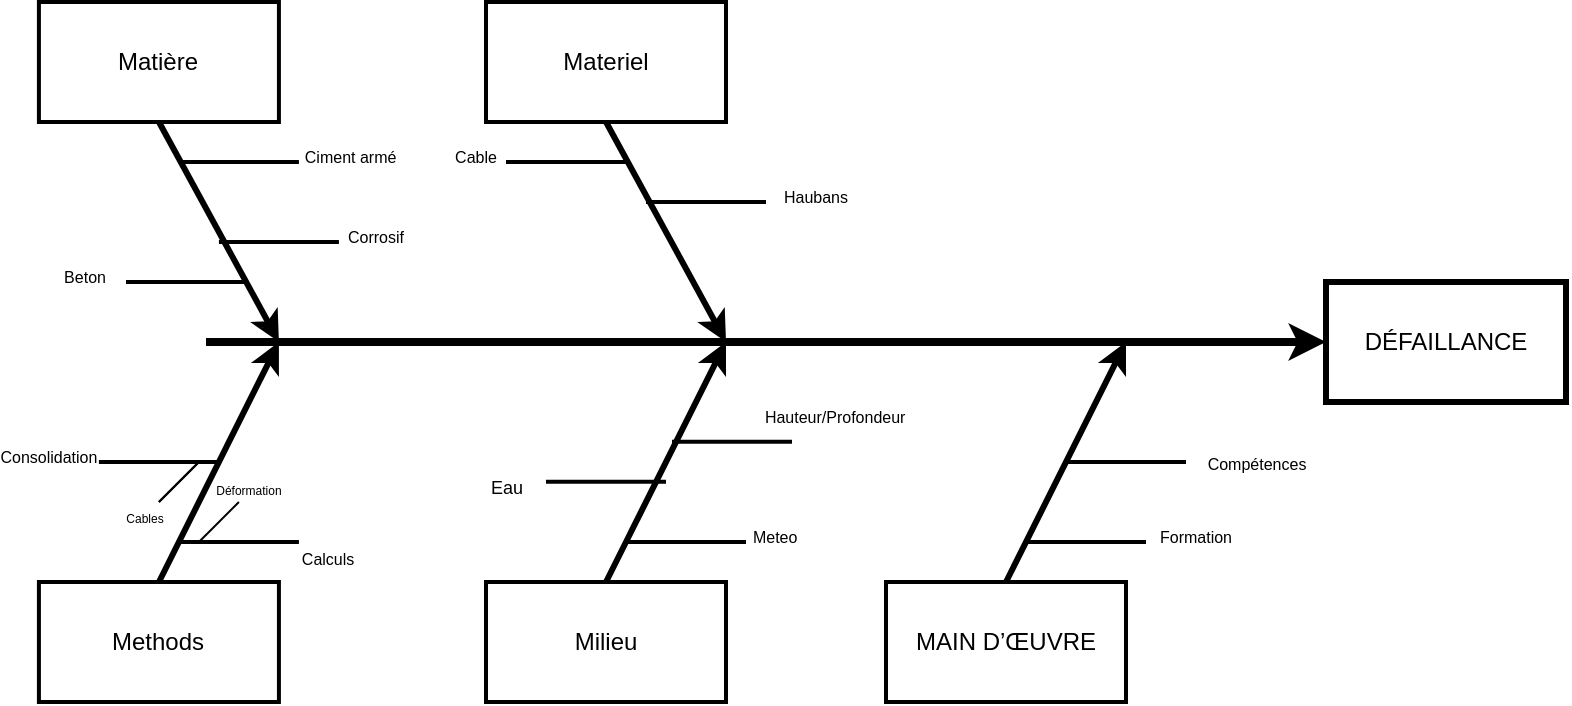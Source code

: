 <mxfile version="26.0.5">
  <diagram name="Page-1" id="4fc8d65c-f3f6-feb3-4d1c-02f59d9f9886">
    <mxGraphModel dx="819" dy="394" grid="1" gridSize="10" guides="1" tooltips="1" connect="1" arrows="1" fold="1" page="1" pageScale="1" pageWidth="826" pageHeight="1169" background="none" math="0" shadow="0">
      <root>
        <mxCell id="0" />
        <mxCell id="1" parent="0" />
        <mxCell id="2" value="Matière" style="whiteSpace=wrap;strokeWidth=2" parent="1" vertex="1">
          <mxGeometry x="36.458" y="110" width="120" height="60" as="geometry" />
        </mxCell>
        <mxCell id="5" value="Methods" style="whiteSpace=wrap;strokeWidth=2" parent="1" vertex="1">
          <mxGeometry x="36.458" y="400" width="120" height="60" as="geometry" />
        </mxCell>
        <mxCell id="8" value="DÉFAILLANCE" style="whiteSpace=wrap;strokeWidth=3" parent="1" vertex="1">
          <mxGeometry x="680" y="250" width="120" height="60" as="geometry" />
        </mxCell>
        <mxCell id="9" value="" style="edgeStyle=none;strokeWidth=4" parent="1" target="8" edge="1">
          <mxGeometry width="100" height="100" relative="1" as="geometry">
            <mxPoint x="120" y="280" as="sourcePoint" />
            <mxPoint x="240" y="230" as="targetPoint" />
          </mxGeometry>
        </mxCell>
        <mxCell id="12" value="" style="edgeStyle=none;exitX=0.5;exitY=1;strokeWidth=3" parent="1" source="2" edge="1">
          <mxGeometry width="100" height="100" relative="1" as="geometry">
            <mxPoint x="96.458" y="190" as="sourcePoint" />
            <mxPoint x="156.458" y="280" as="targetPoint" />
          </mxGeometry>
        </mxCell>
        <mxCell id="15" value="" style="edgeStyle=none;exitX=0.5;exitY=0;strokeWidth=3" parent="1" edge="1">
          <mxGeometry width="100" height="100" relative="1" as="geometry">
            <mxPoint x="96.458" y="400" as="sourcePoint" />
            <mxPoint x="156.458" y="280" as="targetPoint" />
          </mxGeometry>
        </mxCell>
        <mxCell id="19" value="" style="edgeStyle=none;endArrow=none;strokeWidth=2" parent="1" edge="1">
          <mxGeometry width="100" height="100" relative="1" as="geometry">
            <mxPoint x="106.458" y="190" as="sourcePoint" />
            <mxPoint x="166.458" y="190" as="targetPoint" />
          </mxGeometry>
        </mxCell>
        <mxCell id="26" value="" style="edgeStyle=none;endArrow=none;strokeWidth=2" parent="1" edge="1">
          <mxGeometry width="100" height="100" relative="1" as="geometry">
            <mxPoint x="66.458" y="340" as="sourcePoint" />
            <mxPoint x="126.458" y="340" as="targetPoint" />
          </mxGeometry>
        </mxCell>
        <mxCell id="37" value="" style="edgeStyle=none;endArrow=none;strokeWidth=2" parent="1" edge="1">
          <mxGeometry width="100" height="100" relative="1" as="geometry">
            <mxPoint x="106.458" y="380" as="sourcePoint" />
            <mxPoint x="166.458" y="380" as="targetPoint" />
          </mxGeometry>
        </mxCell>
        <mxCell id="47" value="" style="edgeStyle=none;endArrow=none;" parent="1" edge="1">
          <mxGeometry width="100" height="100" relative="1" as="geometry">
            <mxPoint x="116.458" y="380" as="sourcePoint" />
            <mxPoint x="136.458" y="360" as="targetPoint" />
          </mxGeometry>
        </mxCell>
        <mxCell id="50" value="" style="edgeStyle=none;endArrow=none;" parent="1" edge="1">
          <mxGeometry width="100" height="100" relative="1" as="geometry">
            <mxPoint x="96.458" y="360" as="sourcePoint" />
            <mxPoint x="116.458" y="340" as="targetPoint" />
          </mxGeometry>
        </mxCell>
        <mxCell id="52" value="" style="edgeStyle=none;endArrow=none;" parent="1" edge="1">
          <mxGeometry width="100" height="100" relative="1" as="geometry">
            <mxPoint x="96.458" y="360" as="sourcePoint" />
            <mxPoint x="116.458" y="340" as="targetPoint" />
          </mxGeometry>
        </mxCell>
        <mxCell id="120" value="Consolidation" style="text;spacingTop=-5;fontSize=8;align=center;verticalAlign=middle;points=[]" parent="1" vertex="1">
          <mxGeometry x="26.458" y="329.86" width="30" height="20.0" as="geometry" />
        </mxCell>
        <mxCell id="128" value="Cables" style="text;spacingTop=-5;fontSize=6;align=center;verticalAlign=middle;points=[]" parent="1" vertex="1">
          <mxGeometry x="74.514" y="360.972" width="30" height="20.0" as="geometry" />
        </mxCell>
        <mxCell id="137" value="    Ciment armé" style="text;spacingTop=-5;fontSize=8;align=center;verticalAlign=middle;points=[]" parent="1" vertex="1">
          <mxGeometry x="172.852" y="180.002" width="30" height="20.0" as="geometry" />
        </mxCell>
        <mxCell id="142" value="Calculs" style="text;spacingTop=-5;fontSize=8;align=center;verticalAlign=middle;points=[]" parent="1" vertex="1">
          <mxGeometry x="166.042" y="380.972" width="30" height="20.0" as="geometry" />
        </mxCell>
        <mxCell id="143" value="Materiel" style="whiteSpace=wrap;strokeWidth=2" parent="1" vertex="1">
          <mxGeometry x="260" y="110.0" width="120" height="60" as="geometry" />
        </mxCell>
        <mxCell id="144" value="Milieu" style="whiteSpace=wrap;strokeWidth=2" parent="1" vertex="1">
          <mxGeometry x="260" y="400.0" width="120" height="60" as="geometry" />
        </mxCell>
        <mxCell id="145" value="" style="edgeStyle=none;exitX=0.5;exitY=1;strokeWidth=3" parent="1" source="143" edge="1">
          <mxGeometry width="100" height="100" relative="1" as="geometry">
            <mxPoint x="320" y="190.0" as="sourcePoint" />
            <mxPoint x="380" y="280.0" as="targetPoint" />
          </mxGeometry>
        </mxCell>
        <mxCell id="146" value="" style="edgeStyle=none;exitX=0.5;exitY=0;strokeWidth=3" parent="1" edge="1">
          <mxGeometry width="100" height="100" relative="1" as="geometry">
            <mxPoint x="320.0" y="400.0" as="sourcePoint" />
            <mxPoint x="380" y="280.0" as="targetPoint" />
          </mxGeometry>
        </mxCell>
        <mxCell id="147" value="" style="edgeStyle=none;endArrow=none;strokeWidth=2" parent="1" edge="1">
          <mxGeometry width="100" height="100" relative="1" as="geometry">
            <mxPoint x="270.0" y="190.0" as="sourcePoint" />
            <mxPoint x="330" y="190.0" as="targetPoint" />
          </mxGeometry>
        </mxCell>
        <mxCell id="158" value="" style="edgeStyle=none;endArrow=none;strokeWidth=2" parent="1" edge="1">
          <mxGeometry width="100" height="100" relative="1" as="geometry">
            <mxPoint x="330" y="380.0" as="sourcePoint" />
            <mxPoint x="390" y="380.0" as="targetPoint" />
          </mxGeometry>
        </mxCell>
        <mxCell id="176" value="Cable" style="text;spacingTop=-5;fontSize=8;align=center;verticalAlign=middle;points=[]" parent="1" vertex="1">
          <mxGeometry x="240.0" y="180.0" width="30" height="20.0" as="geometry" />
        </mxCell>
        <mxCell id="203" value="Meteo" style="text;spacingTop=-5;fontSize=8;align=center;verticalAlign=middle;points=[]" parent="1" vertex="1">
          <mxGeometry x="389.583" y="370.002" width="30" height="20.0" as="geometry" />
        </mxCell>
        <mxCell id="DOGktHh-hTqbdm5BC6vs-264" value="Déformation" style="text;spacingTop=-5;fontSize=6;align=center;verticalAlign=middle;points=[]" vertex="1" parent="1">
          <mxGeometry x="126.462" y="346.947" width="30" height="20.0" as="geometry" />
        </mxCell>
        <mxCell id="DOGktHh-hTqbdm5BC6vs-267" value="MAIN D’ŒUVRE" style="whiteSpace=wrap;strokeWidth=2" vertex="1" parent="1">
          <mxGeometry x="460" y="400.0" width="120" height="60" as="geometry" />
        </mxCell>
        <mxCell id="DOGktHh-hTqbdm5BC6vs-268" value="" style="edgeStyle=none;exitX=0.5;exitY=0;strokeWidth=3" edge="1" parent="1">
          <mxGeometry width="100" height="100" relative="1" as="geometry">
            <mxPoint x="520.0" y="400.0" as="sourcePoint" />
            <mxPoint x="580" y="280.0" as="targetPoint" />
          </mxGeometry>
        </mxCell>
        <mxCell id="DOGktHh-hTqbdm5BC6vs-269" value="" style="edgeStyle=none;endArrow=none;strokeWidth=2" edge="1" parent="1">
          <mxGeometry width="100" height="100" relative="1" as="geometry">
            <mxPoint x="530" y="380.0" as="sourcePoint" />
            <mxPoint x="590" y="380.0" as="targetPoint" />
          </mxGeometry>
        </mxCell>
        <mxCell id="DOGktHh-hTqbdm5BC6vs-270" value="Formation" style="text;spacingTop=-5;fontSize=8;align=center;verticalAlign=middle;points=[]" vertex="1" parent="1">
          <mxGeometry x="600.003" y="370.002" width="30" height="20.0" as="geometry" />
        </mxCell>
        <mxCell id="DOGktHh-hTqbdm5BC6vs-272" value="" style="edgeStyle=none;endArrow=none;strokeWidth=2" edge="1" parent="1">
          <mxGeometry width="100" height="100" relative="1" as="geometry">
            <mxPoint x="550" y="340" as="sourcePoint" />
            <mxPoint x="610" y="340" as="targetPoint" />
          </mxGeometry>
        </mxCell>
        <mxCell id="DOGktHh-hTqbdm5BC6vs-274" value="&lt;font style=&quot;font-size: 8px;&quot;&gt;Compétences&lt;/font&gt;" style="text;html=1;align=center;verticalAlign=middle;resizable=0;points=[];autosize=1;strokeColor=none;fillColor=none;" vertex="1" parent="1">
          <mxGeometry x="610" y="324.86" width="70" height="30" as="geometry" />
        </mxCell>
        <mxCell id="DOGktHh-hTqbdm5BC6vs-275" value="" style="edgeStyle=none;endArrow=none;strokeWidth=2" edge="1" parent="1">
          <mxGeometry width="100" height="100" relative="1" as="geometry">
            <mxPoint x="126.458" y="230" as="sourcePoint" />
            <mxPoint x="186.458" y="230" as="targetPoint" />
          </mxGeometry>
        </mxCell>
        <mxCell id="DOGktHh-hTqbdm5BC6vs-276" value="Corrosif" style="text;spacingTop=-5;fontSize=8;align=center;verticalAlign=middle;points=[]" vertex="1" parent="1">
          <mxGeometry x="190.002" y="220.002" width="30" height="20.0" as="geometry" />
        </mxCell>
        <mxCell id="DOGktHh-hTqbdm5BC6vs-277" value="" style="edgeStyle=none;endArrow=none;strokeWidth=2" edge="1" parent="1">
          <mxGeometry width="100" height="100" relative="1" as="geometry">
            <mxPoint x="79.998" y="250" as="sourcePoint" />
            <mxPoint x="139.998" y="250" as="targetPoint" />
          </mxGeometry>
        </mxCell>
        <mxCell id="DOGktHh-hTqbdm5BC6vs-278" value="Beton" style="text;spacingTop=-5;fontSize=8;align=center;verticalAlign=middle;points=[]" vertex="1" parent="1">
          <mxGeometry x="44.512" y="240.002" width="30" height="20.0" as="geometry" />
        </mxCell>
        <mxCell id="DOGktHh-hTqbdm5BC6vs-279" value="" style="edgeStyle=none;endArrow=none;strokeWidth=2" edge="1" parent="1">
          <mxGeometry width="100" height="100" relative="1" as="geometry">
            <mxPoint x="340.0" y="210.0" as="sourcePoint" />
            <mxPoint x="400" y="210.0" as="targetPoint" />
          </mxGeometry>
        </mxCell>
        <mxCell id="DOGktHh-hTqbdm5BC6vs-280" value="Haubans" style="text;spacingTop=-5;fontSize=8;align=center;verticalAlign=middle;points=[]" vertex="1" parent="1">
          <mxGeometry x="410.0" y="200.0" width="30" height="20.0" as="geometry" />
        </mxCell>
        <mxCell id="DOGktHh-hTqbdm5BC6vs-281" value="" style="edgeStyle=none;endArrow=none;strokeWidth=2" edge="1" parent="1">
          <mxGeometry width="100" height="100" relative="1" as="geometry">
            <mxPoint x="353" y="329.86" as="sourcePoint" />
            <mxPoint x="413" y="329.86" as="targetPoint" />
          </mxGeometry>
        </mxCell>
        <mxCell id="DOGktHh-hTqbdm5BC6vs-282" value="Hauteur/Profondeur" style="text;spacingTop=-5;fontSize=8;align=center;verticalAlign=middle;points=[]" vertex="1" parent="1">
          <mxGeometry x="419.583" y="310.002" width="30" height="20.0" as="geometry" />
        </mxCell>
        <mxCell id="DOGktHh-hTqbdm5BC6vs-283" value="" style="edgeStyle=none;endArrow=none;strokeWidth=2" edge="1" parent="1">
          <mxGeometry width="100" height="100" relative="1" as="geometry">
            <mxPoint x="290" y="349.86" as="sourcePoint" />
            <mxPoint x="350" y="349.86" as="targetPoint" />
          </mxGeometry>
        </mxCell>
        <mxCell id="DOGktHh-hTqbdm5BC6vs-284" value="&lt;font style=&quot;font-size: 9px;&quot;&gt;Eau&lt;/font&gt;" style="text;html=1;align=center;verticalAlign=middle;resizable=0;points=[];autosize=1;strokeColor=none;fillColor=none;" vertex="1" parent="1">
          <mxGeometry x="250" y="336.95" width="40" height="30" as="geometry" />
        </mxCell>
      </root>
    </mxGraphModel>
  </diagram>
</mxfile>
